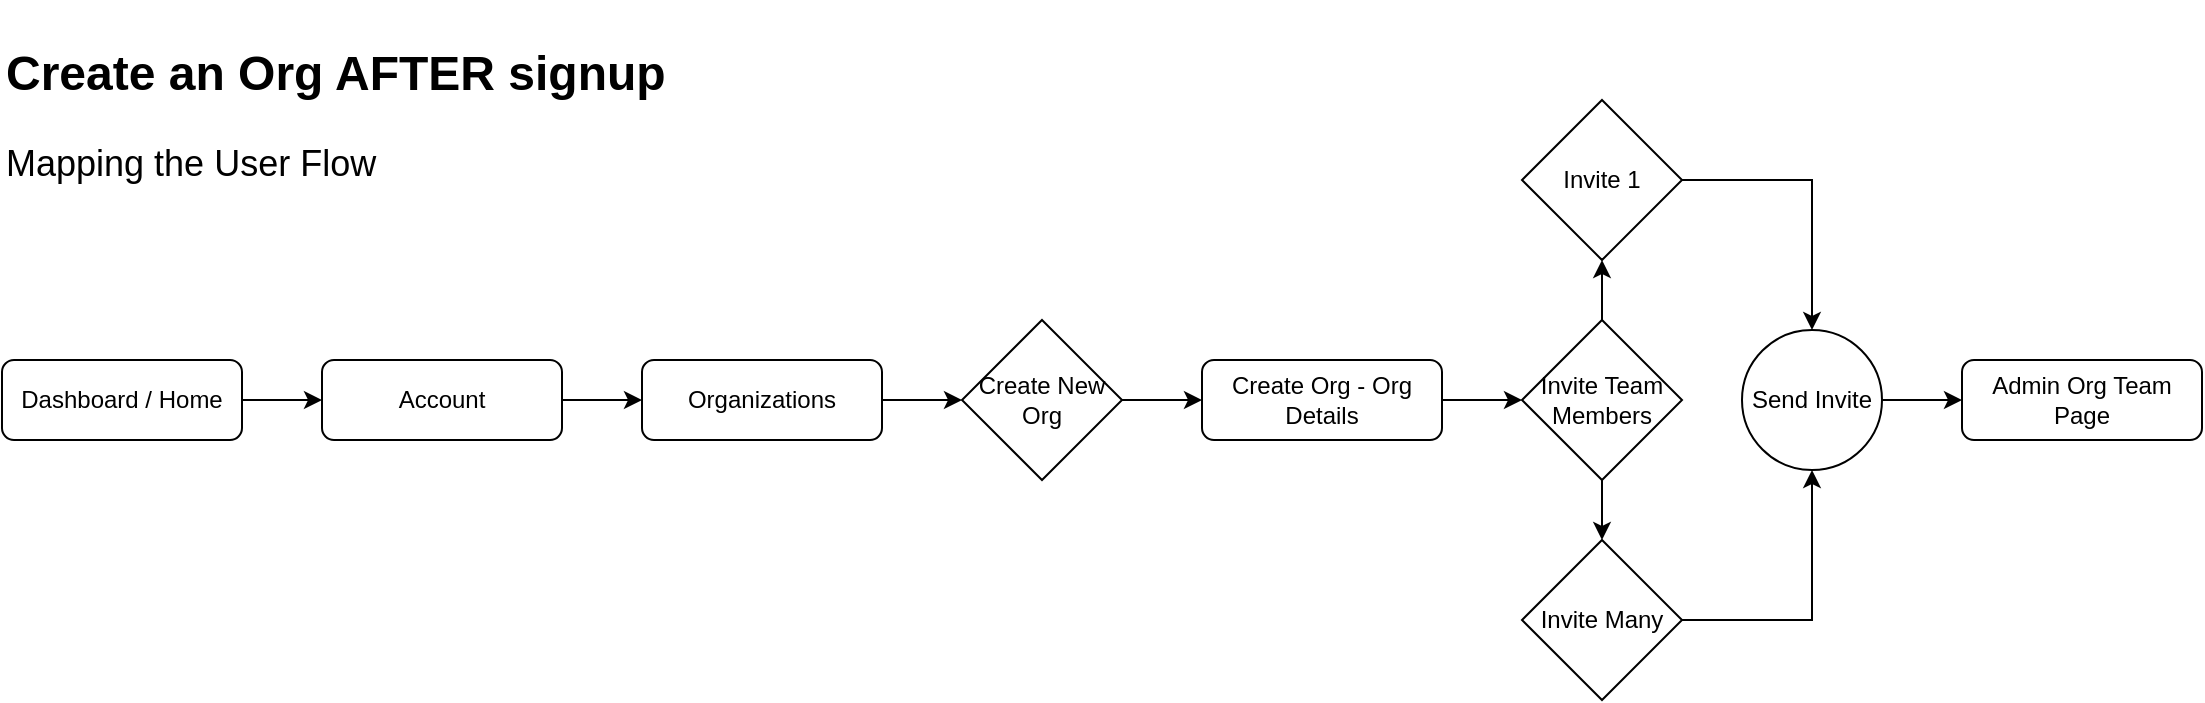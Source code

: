 <mxfile version="12.9.10" type="github">
  <diagram id="C5RBs43oDa-KdzZeNtuy" name="Page-1">
    <mxGraphModel dx="1154" dy="668" grid="1" gridSize="10" guides="1" tooltips="1" connect="1" arrows="1" fold="1" page="1" pageScale="1" pageWidth="1600" pageHeight="900" math="0" shadow="0">
      <root>
        <mxCell id="WIyWlLk6GJQsqaUBKTNV-0" />
        <mxCell id="WIyWlLk6GJQsqaUBKTNV-1" parent="WIyWlLk6GJQsqaUBKTNV-0" />
        <mxCell id="eZrfqb-CqWcBr0rjMyRX-18" style="edgeStyle=orthogonalEdgeStyle;rounded=0;orthogonalLoop=1;jettySize=auto;html=1;entryX=0;entryY=0.5;entryDx=0;entryDy=0;" parent="WIyWlLk6GJQsqaUBKTNV-1" source="eZrfqb-CqWcBr0rjMyRX-11" target="eZrfqb-CqWcBr0rjMyRX-17" edge="1">
          <mxGeometry relative="1" as="geometry" />
        </mxCell>
        <mxCell id="eZrfqb-CqWcBr0rjMyRX-11" value="Create Org - Org Details" style="rounded=1;whiteSpace=wrap;html=1;fontSize=12;glass=0;strokeWidth=1;shadow=0;" parent="WIyWlLk6GJQsqaUBKTNV-1" vertex="1">
          <mxGeometry x="690" y="320" width="120" height="40" as="geometry" />
        </mxCell>
        <mxCell id="eZrfqb-CqWcBr0rjMyRX-13" value="&lt;h1&gt;Create an Org AFTER signup&lt;/h1&gt;" style="text;html=1;align=left;verticalAlign=top;resizable=0;points=[];autosize=1;" parent="WIyWlLk6GJQsqaUBKTNV-1" vertex="1">
          <mxGeometry x="90" y="140" width="350" height="50" as="geometry" />
        </mxCell>
        <mxCell id="eZrfqb-CqWcBr0rjMyRX-14" value="&lt;h2&gt;&lt;span style=&quot;font-weight: normal&quot;&gt;Mapping the User Flow&lt;/span&gt;&lt;/h2&gt;" style="text;html=1;align=left;verticalAlign=top;resizable=0;points=[];autosize=1;" parent="WIyWlLk6GJQsqaUBKTNV-1" vertex="1">
          <mxGeometry x="90" y="190" width="200" height="50" as="geometry" />
        </mxCell>
        <mxCell id="eZrfqb-CqWcBr0rjMyRX-22" style="edgeStyle=orthogonalEdgeStyle;rounded=0;orthogonalLoop=1;jettySize=auto;html=1;entryX=0.5;entryY=1;entryDx=0;entryDy=0;" parent="WIyWlLk6GJQsqaUBKTNV-1" source="eZrfqb-CqWcBr0rjMyRX-17" target="eZrfqb-CqWcBr0rjMyRX-19" edge="1">
          <mxGeometry relative="1" as="geometry" />
        </mxCell>
        <mxCell id="eZrfqb-CqWcBr0rjMyRX-23" style="edgeStyle=orthogonalEdgeStyle;rounded=0;orthogonalLoop=1;jettySize=auto;html=1;" parent="WIyWlLk6GJQsqaUBKTNV-1" source="eZrfqb-CqWcBr0rjMyRX-17" target="eZrfqb-CqWcBr0rjMyRX-20" edge="1">
          <mxGeometry relative="1" as="geometry" />
        </mxCell>
        <mxCell id="eZrfqb-CqWcBr0rjMyRX-17" value="Invite Team Members" style="rhombus;whiteSpace=wrap;html=1;" parent="WIyWlLk6GJQsqaUBKTNV-1" vertex="1">
          <mxGeometry x="850" y="300" width="80" height="80" as="geometry" />
        </mxCell>
        <mxCell id="eZrfqb-CqWcBr0rjMyRX-25" style="edgeStyle=orthogonalEdgeStyle;rounded=0;orthogonalLoop=1;jettySize=auto;html=1;entryX=0.5;entryY=0;entryDx=0;entryDy=0;" parent="WIyWlLk6GJQsqaUBKTNV-1" source="eZrfqb-CqWcBr0rjMyRX-19" target="eZrfqb-CqWcBr0rjMyRX-24" edge="1">
          <mxGeometry relative="1" as="geometry" />
        </mxCell>
        <mxCell id="eZrfqb-CqWcBr0rjMyRX-19" value="Invite 1" style="rhombus;whiteSpace=wrap;html=1;" parent="WIyWlLk6GJQsqaUBKTNV-1" vertex="1">
          <mxGeometry x="850" y="190" width="80" height="80" as="geometry" />
        </mxCell>
        <mxCell id="eZrfqb-CqWcBr0rjMyRX-26" style="edgeStyle=orthogonalEdgeStyle;rounded=0;orthogonalLoop=1;jettySize=auto;html=1;entryX=0.5;entryY=1;entryDx=0;entryDy=0;" parent="WIyWlLk6GJQsqaUBKTNV-1" source="eZrfqb-CqWcBr0rjMyRX-20" target="eZrfqb-CqWcBr0rjMyRX-24" edge="1">
          <mxGeometry relative="1" as="geometry" />
        </mxCell>
        <mxCell id="eZrfqb-CqWcBr0rjMyRX-20" value="Invite Many" style="rhombus;whiteSpace=wrap;html=1;" parent="WIyWlLk6GJQsqaUBKTNV-1" vertex="1">
          <mxGeometry x="850" y="410" width="80" height="80" as="geometry" />
        </mxCell>
        <mxCell id="eZrfqb-CqWcBr0rjMyRX-28" style="edgeStyle=orthogonalEdgeStyle;rounded=0;orthogonalLoop=1;jettySize=auto;html=1;entryX=0;entryY=0.5;entryDx=0;entryDy=0;" parent="WIyWlLk6GJQsqaUBKTNV-1" source="eZrfqb-CqWcBr0rjMyRX-24" target="eZrfqb-CqWcBr0rjMyRX-27" edge="1">
          <mxGeometry relative="1" as="geometry" />
        </mxCell>
        <mxCell id="eZrfqb-CqWcBr0rjMyRX-24" value="Send Invite" style="ellipse;whiteSpace=wrap;html=1;aspect=fixed;" parent="WIyWlLk6GJQsqaUBKTNV-1" vertex="1">
          <mxGeometry x="960" y="305" width="70" height="70" as="geometry" />
        </mxCell>
        <mxCell id="eZrfqb-CqWcBr0rjMyRX-27" value="Admin Org Team Page" style="rounded=1;whiteSpace=wrap;html=1;fontSize=12;glass=0;strokeWidth=1;shadow=0;" parent="WIyWlLk6GJQsqaUBKTNV-1" vertex="1">
          <mxGeometry x="1070" y="320" width="120" height="40" as="geometry" />
        </mxCell>
        <mxCell id="anW7QRljJIuPHBJjaRIw-2" style="edgeStyle=orthogonalEdgeStyle;rounded=0;orthogonalLoop=1;jettySize=auto;html=1;" edge="1" parent="WIyWlLk6GJQsqaUBKTNV-1" source="anW7QRljJIuPHBJjaRIw-0" target="anW7QRljJIuPHBJjaRIw-1">
          <mxGeometry relative="1" as="geometry" />
        </mxCell>
        <mxCell id="anW7QRljJIuPHBJjaRIw-0" value="Dashboard / Home" style="rounded=1;whiteSpace=wrap;html=1;fontSize=12;glass=0;strokeWidth=1;shadow=0;" vertex="1" parent="WIyWlLk6GJQsqaUBKTNV-1">
          <mxGeometry x="90" y="320" width="120" height="40" as="geometry" />
        </mxCell>
        <mxCell id="anW7QRljJIuPHBJjaRIw-4" style="edgeStyle=orthogonalEdgeStyle;rounded=0;orthogonalLoop=1;jettySize=auto;html=1;entryX=0;entryY=0.5;entryDx=0;entryDy=0;" edge="1" parent="WIyWlLk6GJQsqaUBKTNV-1" source="anW7QRljJIuPHBJjaRIw-1" target="anW7QRljJIuPHBJjaRIw-3">
          <mxGeometry relative="1" as="geometry" />
        </mxCell>
        <mxCell id="anW7QRljJIuPHBJjaRIw-1" value="Account" style="rounded=1;whiteSpace=wrap;html=1;fontSize=12;glass=0;strokeWidth=1;shadow=0;" vertex="1" parent="WIyWlLk6GJQsqaUBKTNV-1">
          <mxGeometry x="250" y="320" width="120" height="40" as="geometry" />
        </mxCell>
        <mxCell id="anW7QRljJIuPHBJjaRIw-6" style="edgeStyle=orthogonalEdgeStyle;rounded=0;orthogonalLoop=1;jettySize=auto;html=1;entryX=0;entryY=0.5;entryDx=0;entryDy=0;" edge="1" parent="WIyWlLk6GJQsqaUBKTNV-1" source="anW7QRljJIuPHBJjaRIw-3" target="anW7QRljJIuPHBJjaRIw-5">
          <mxGeometry relative="1" as="geometry" />
        </mxCell>
        <mxCell id="anW7QRljJIuPHBJjaRIw-3" value="Organizations" style="rounded=1;whiteSpace=wrap;html=1;fontSize=12;glass=0;strokeWidth=1;shadow=0;" vertex="1" parent="WIyWlLk6GJQsqaUBKTNV-1">
          <mxGeometry x="410" y="320" width="120" height="40" as="geometry" />
        </mxCell>
        <mxCell id="anW7QRljJIuPHBJjaRIw-7" style="edgeStyle=orthogonalEdgeStyle;rounded=0;orthogonalLoop=1;jettySize=auto;html=1;entryX=0;entryY=0.5;entryDx=0;entryDy=0;" edge="1" parent="WIyWlLk6GJQsqaUBKTNV-1" source="anW7QRljJIuPHBJjaRIw-5" target="eZrfqb-CqWcBr0rjMyRX-11">
          <mxGeometry relative="1" as="geometry" />
        </mxCell>
        <mxCell id="anW7QRljJIuPHBJjaRIw-5" value="Create New Org" style="rhombus;whiteSpace=wrap;html=1;" vertex="1" parent="WIyWlLk6GJQsqaUBKTNV-1">
          <mxGeometry x="570" y="300" width="80" height="80" as="geometry" />
        </mxCell>
      </root>
    </mxGraphModel>
  </diagram>
</mxfile>
